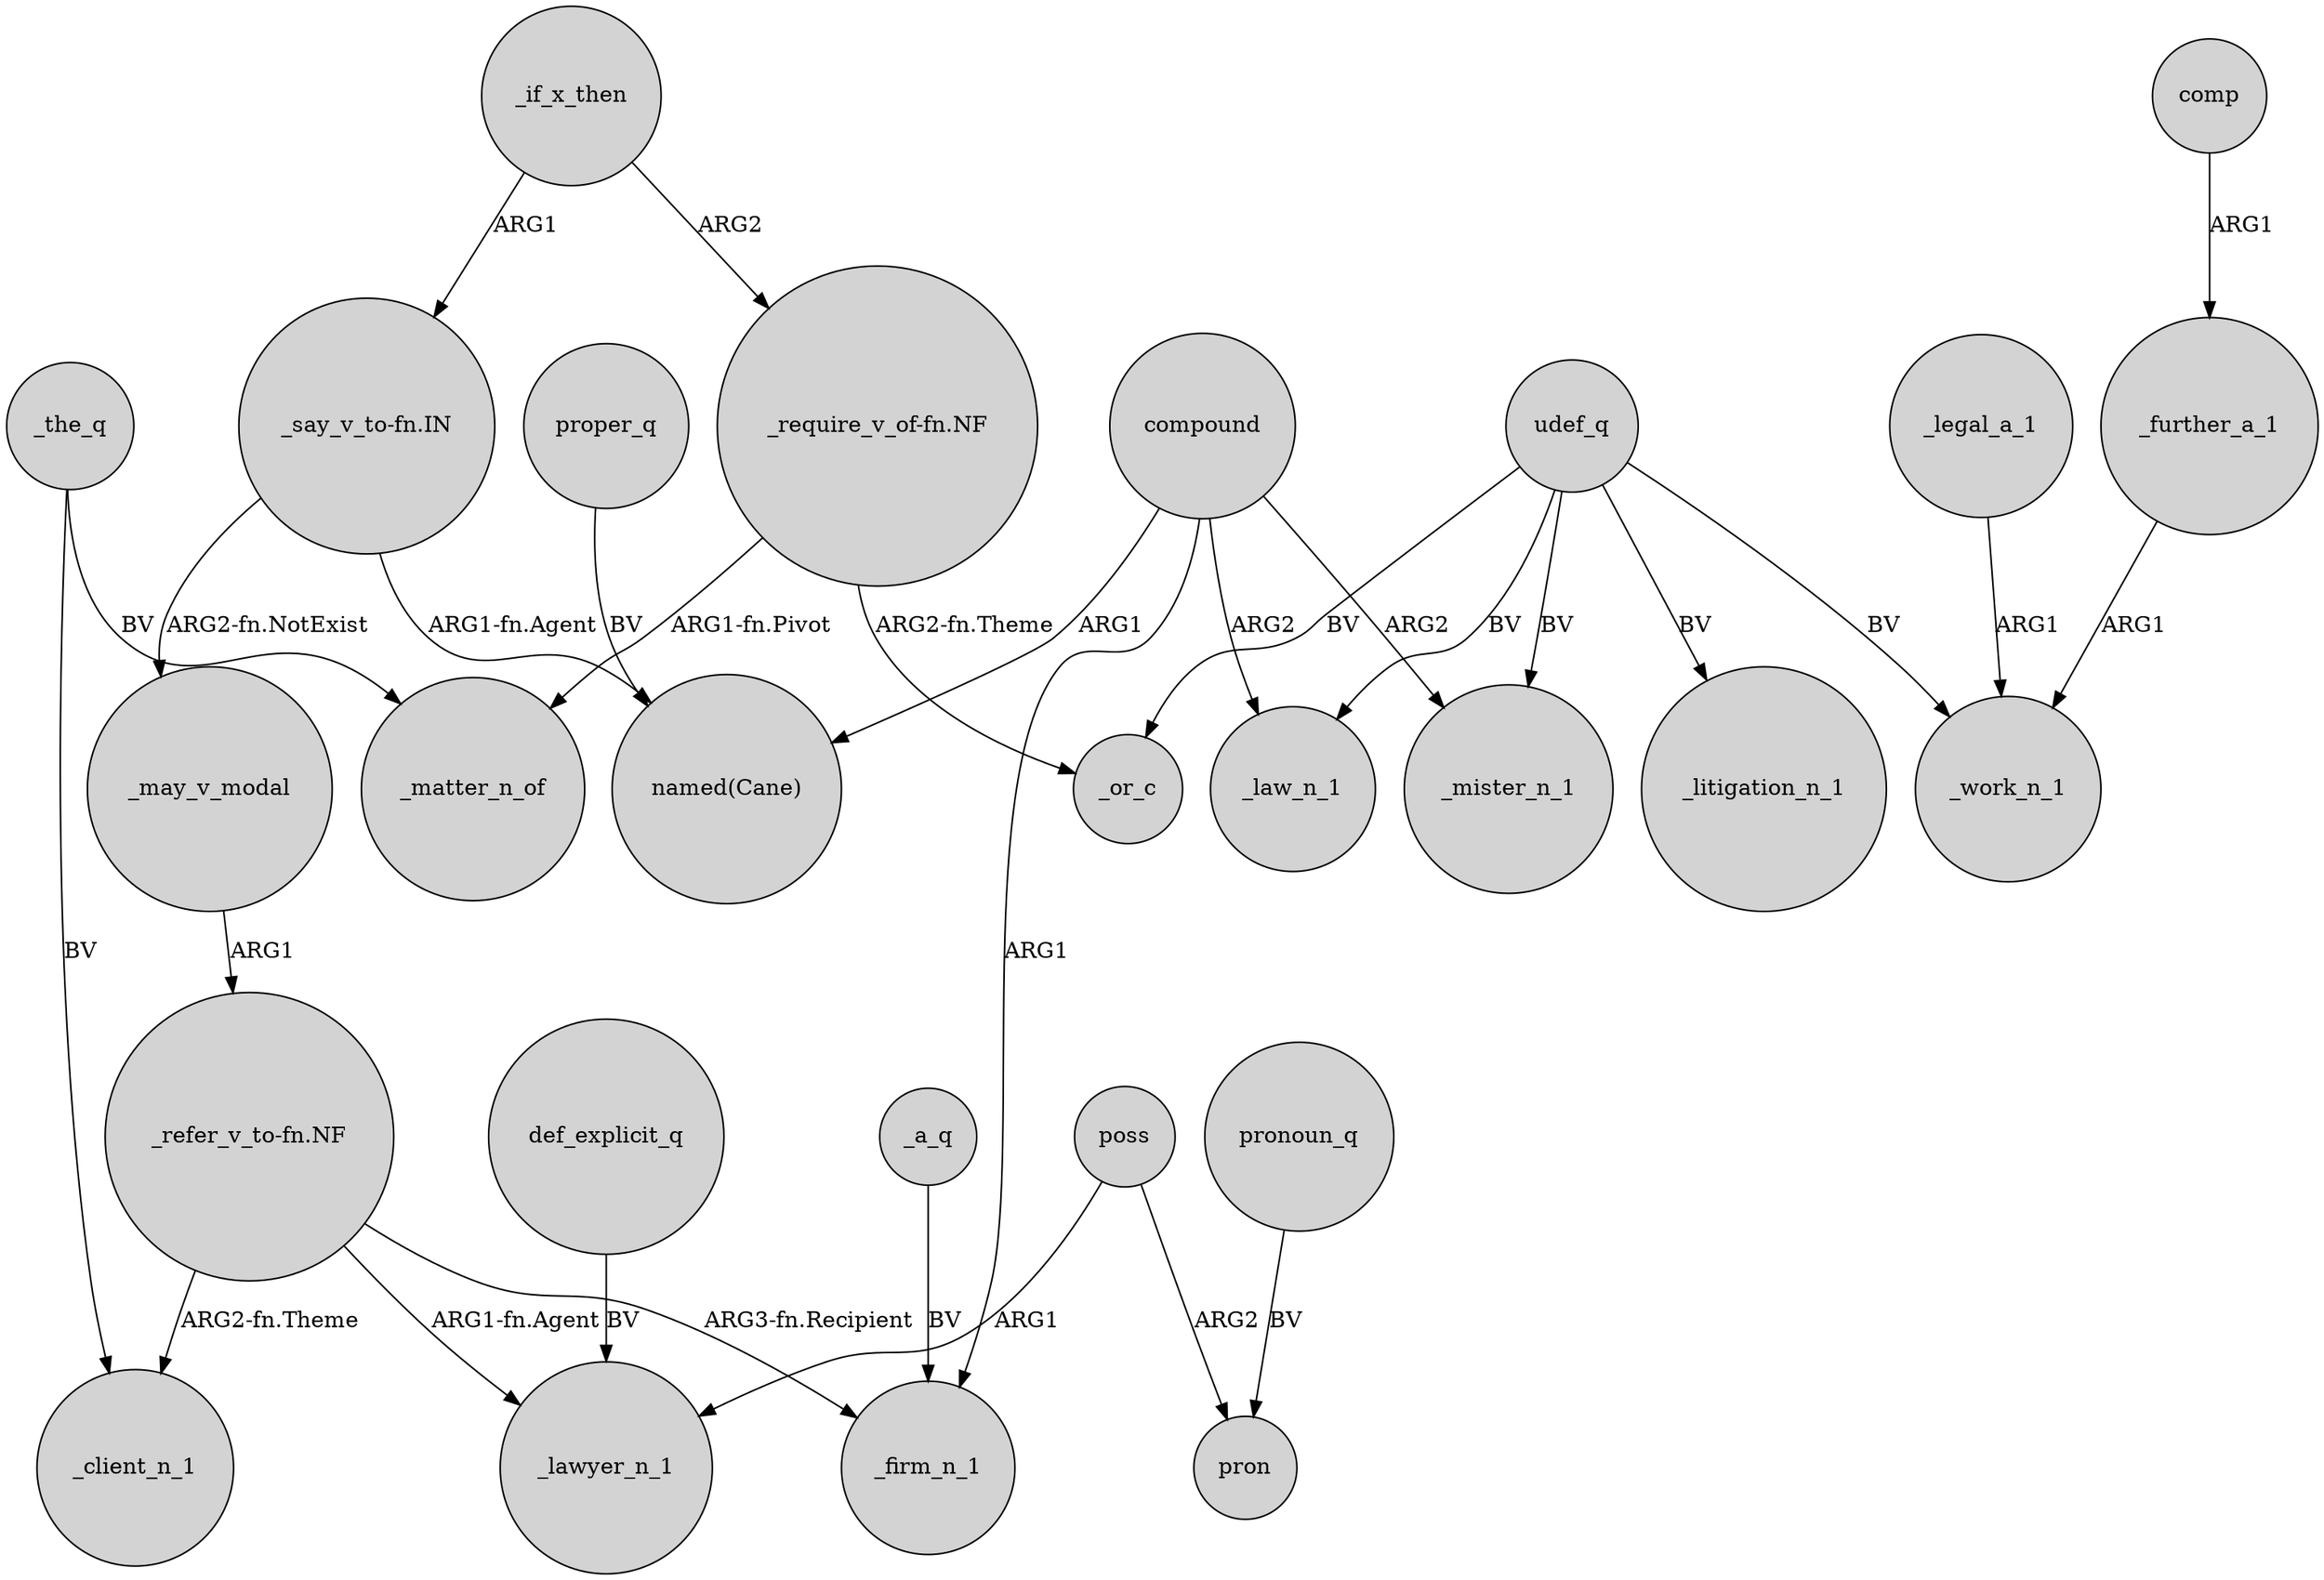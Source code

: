 digraph {
	node [shape=circle style=filled]
	def_explicit_q -> _lawyer_n_1 [label=BV]
	"_refer_v_to-fn.NF" -> _firm_n_1 [label="ARG3-fn.Recipient"]
	poss -> pron [label=ARG2]
	"_require_v_of-fn.NF" -> _matter_n_of [label="ARG1-fn.Pivot"]
	"_refer_v_to-fn.NF" -> _lawyer_n_1 [label="ARG1-fn.Agent"]
	_legal_a_1 -> _work_n_1 [label=ARG1]
	compound -> _mister_n_1 [label=ARG2]
	_a_q -> _firm_n_1 [label=BV]
	udef_q -> _litigation_n_1 [label=BV]
	udef_q -> _mister_n_1 [label=BV]
	"_require_v_of-fn.NF" -> _or_c [label="ARG2-fn.Theme"]
	"_refer_v_to-fn.NF" -> _client_n_1 [label="ARG2-fn.Theme"]
	_the_q -> _matter_n_of [label=BV]
	udef_q -> _law_n_1 [label=BV]
	udef_q -> _or_c [label=BV]
	_may_v_modal -> "_refer_v_to-fn.NF" [label=ARG1]
	compound -> "named(Cane)" [label=ARG1]
	_if_x_then -> "_say_v_to-fn.IN" [label=ARG1]
	pronoun_q -> pron [label=BV]
	_the_q -> _client_n_1 [label=BV]
	comp -> _further_a_1 [label=ARG1]
	"_say_v_to-fn.IN" -> "named(Cane)" [label="ARG1-fn.Agent"]
	"_say_v_to-fn.IN" -> _may_v_modal [label="ARG2-fn.NotExist"]
	compound -> _firm_n_1 [label=ARG1]
	_if_x_then -> "_require_v_of-fn.NF" [label=ARG2]
	proper_q -> "named(Cane)" [label=BV]
	compound -> _law_n_1 [label=ARG2]
	_further_a_1 -> _work_n_1 [label=ARG1]
	poss -> _lawyer_n_1 [label=ARG1]
	udef_q -> _work_n_1 [label=BV]
}
